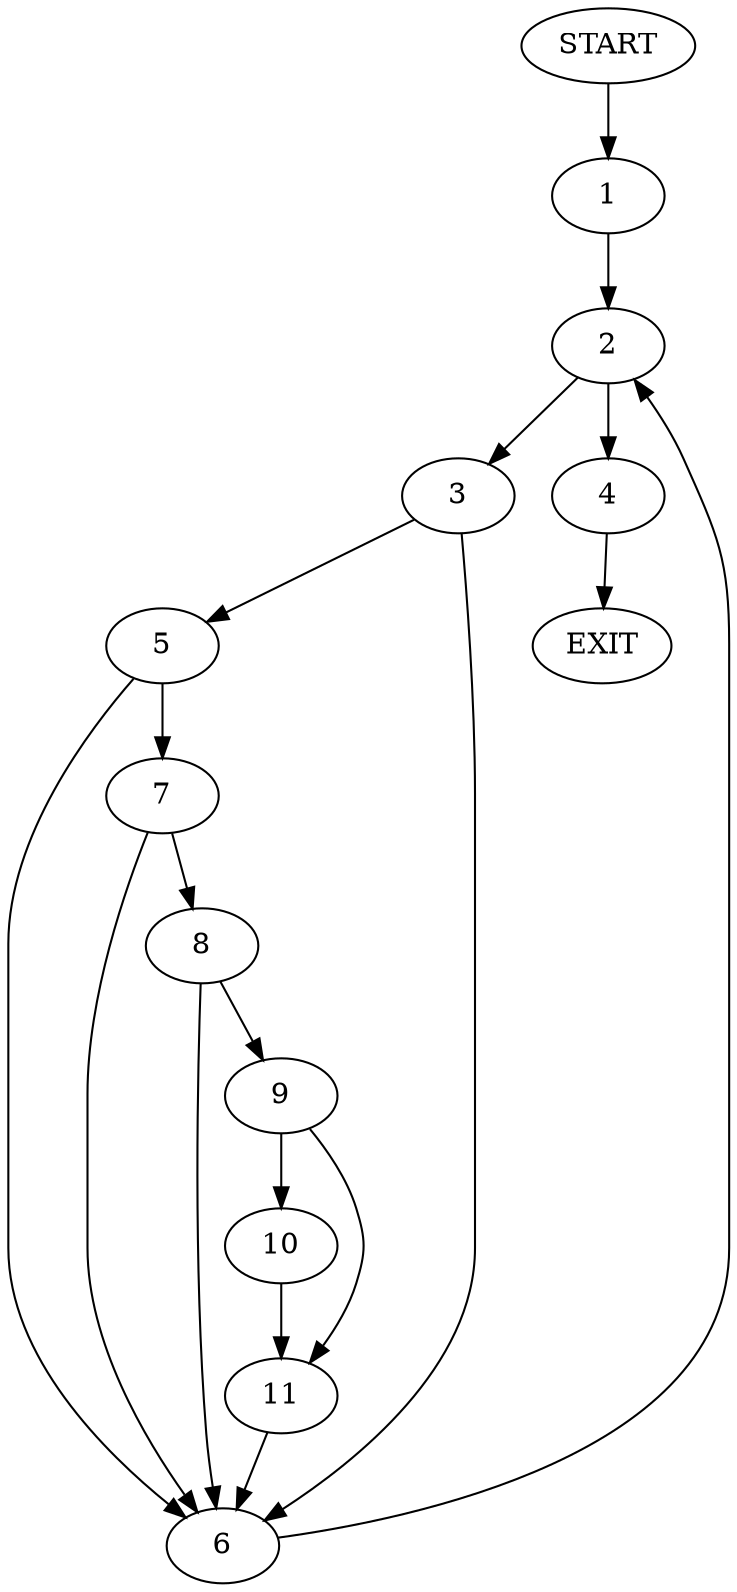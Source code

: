 digraph {
0 [label="START"]
12 [label="EXIT"]
0 -> 1
1 -> 2
2 -> 3
2 -> 4
4 -> 12
3 -> 5
3 -> 6
5 -> 7
5 -> 6
6 -> 2
7 -> 6
7 -> 8
8 -> 6
8 -> 9
9 -> 10
9 -> 11
10 -> 11
11 -> 6
}
